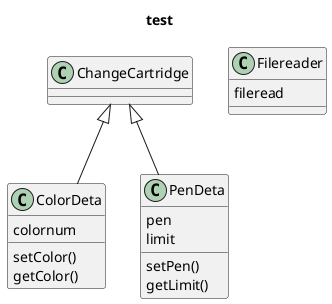 @startuml
title test
ChangeCartridge <|-- ColorDeta
ChangeCartridge <|-- PenDeta

class PenDeta{
    pen
    limit

    setPen()
    getLimit()
}

class ColorDeta{
    colornum

    setColor()
    getColor()
}

class ChangeCartridge{

}

class Filereader{
    fileread
}

@enduml